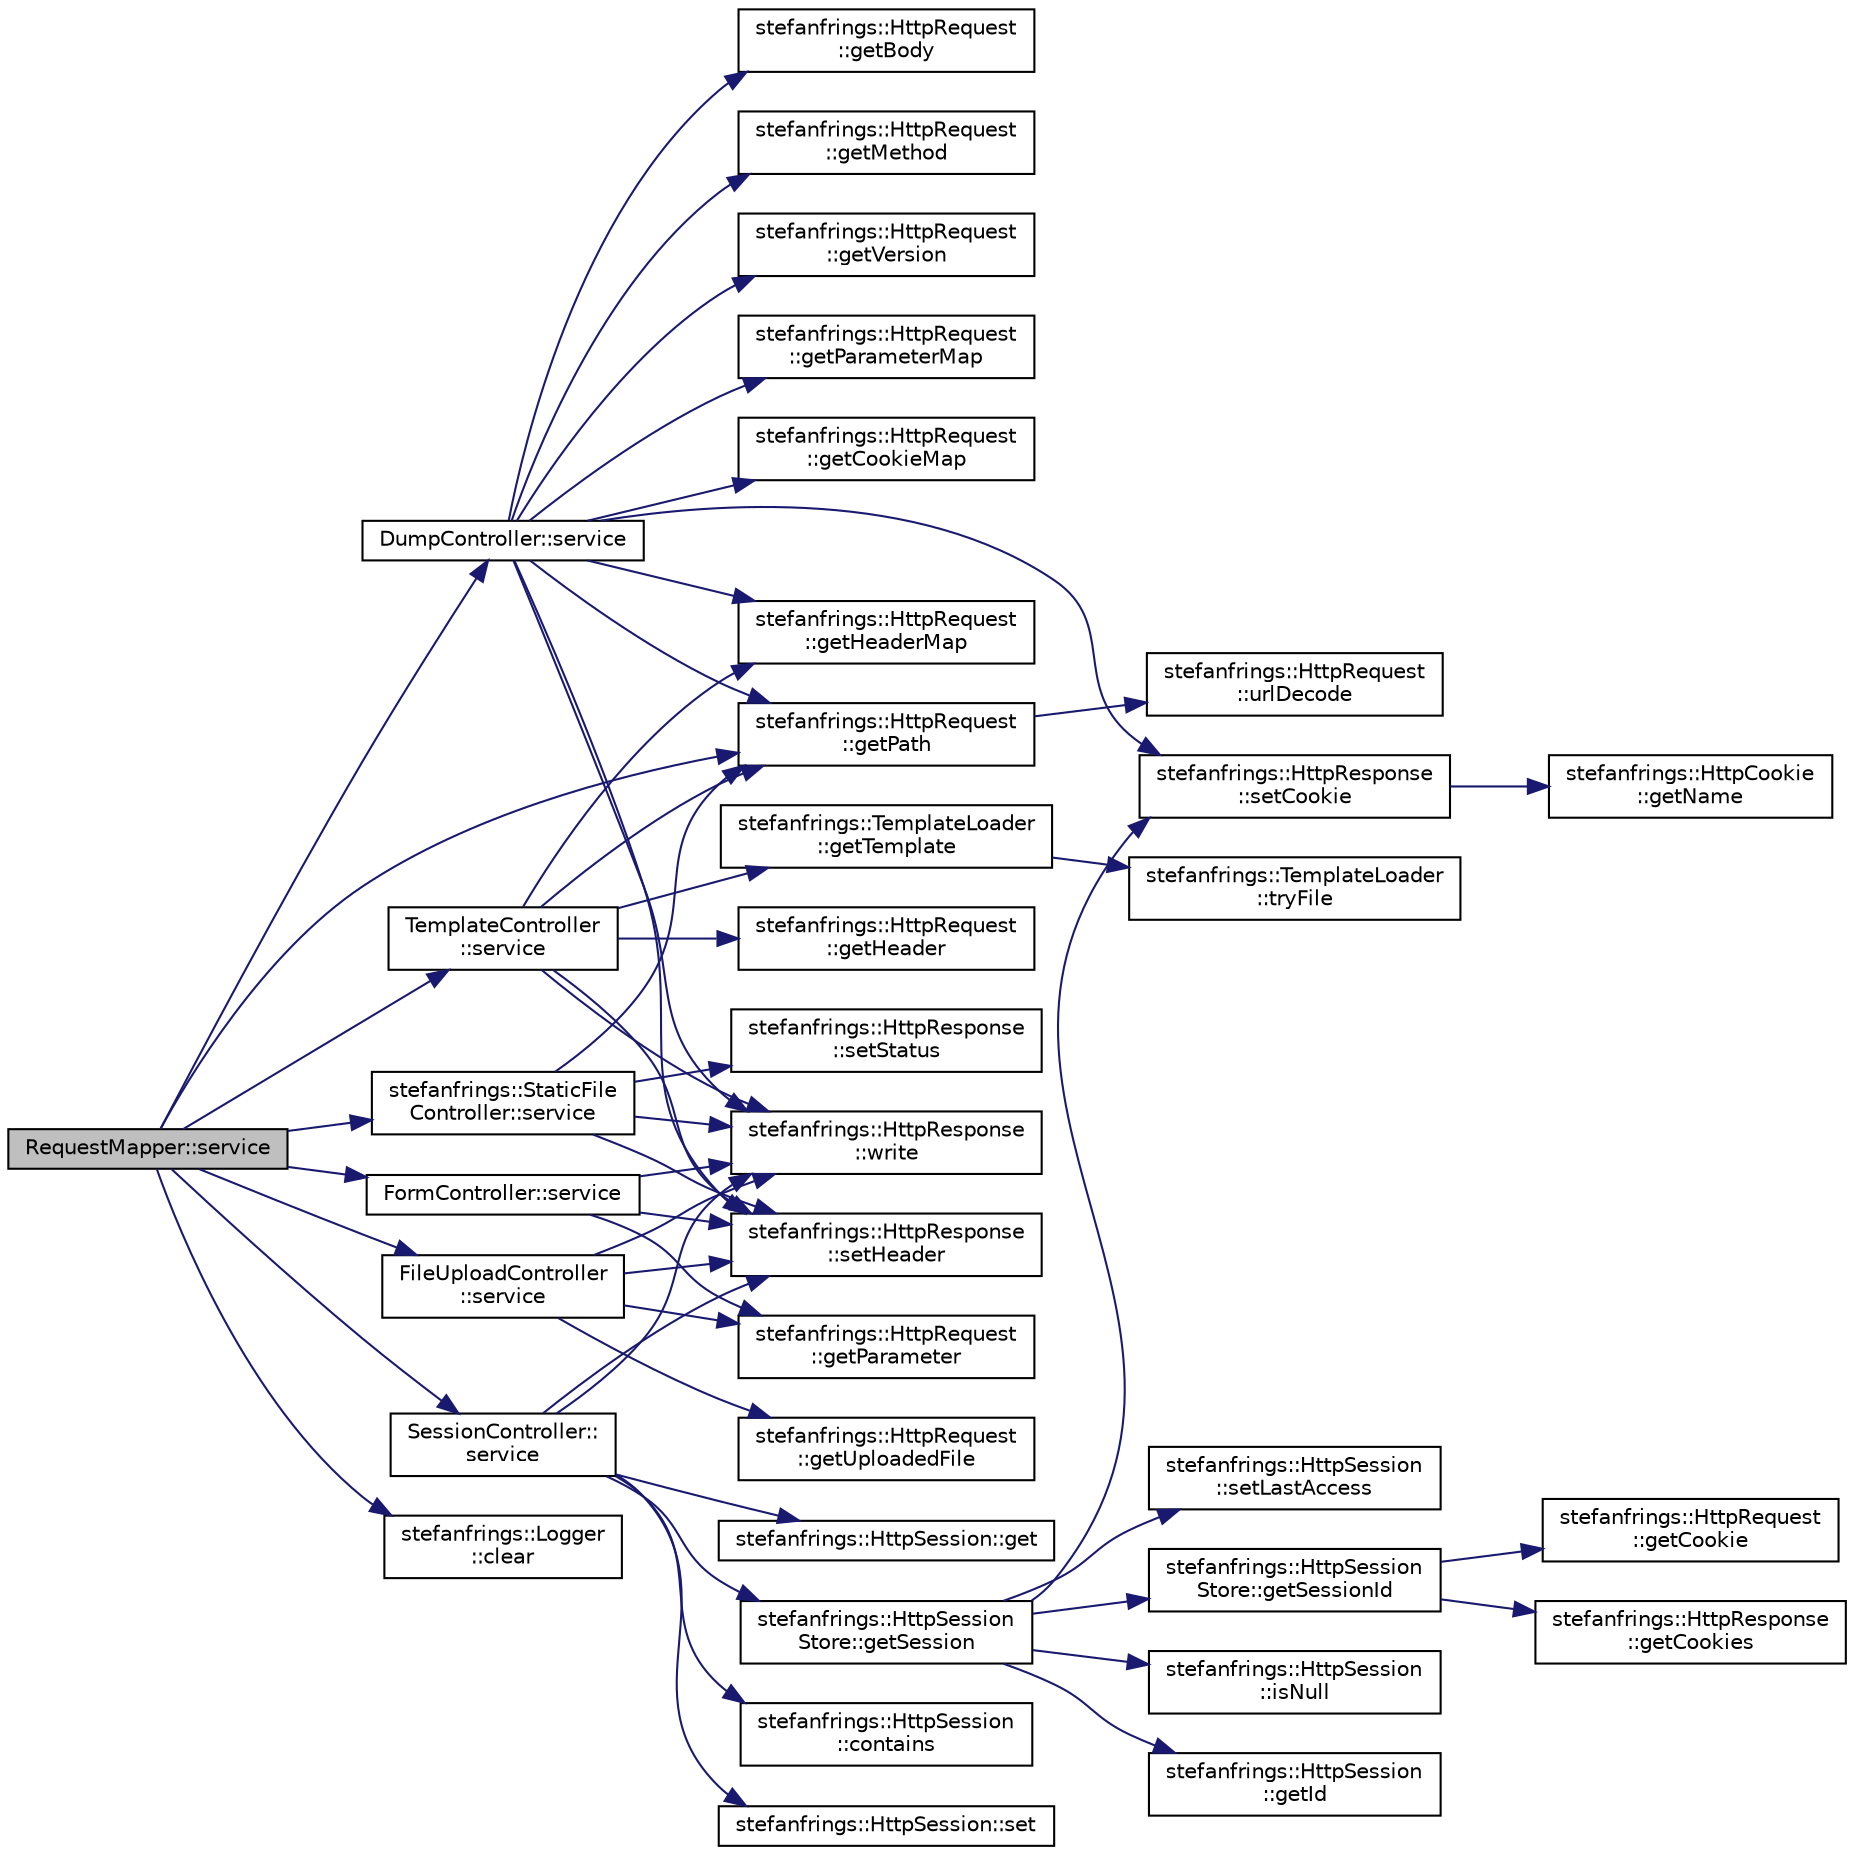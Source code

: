 digraph "RequestMapper::service"
{
  edge [fontname="Helvetica",fontsize="10",labelfontname="Helvetica",labelfontsize="10"];
  node [fontname="Helvetica",fontsize="10",shape=record];
  rankdir="LR";
  Node4 [label="RequestMapper::service",height=0.2,width=0.4,color="black", fillcolor="grey75", style="filled", fontcolor="black"];
  Node4 -> Node5 [color="midnightblue",fontsize="10",style="solid",fontname="Helvetica"];
  Node5 [label="stefanfrings::HttpRequest\l::getPath",height=0.2,width=0.4,color="black", fillcolor="white", style="filled",URL="$classstefanfrings_1_1_http_request.html#a9e9f87cc06cdeae2ca03c97d576c217b"];
  Node5 -> Node6 [color="midnightblue",fontsize="10",style="solid",fontname="Helvetica"];
  Node6 [label="stefanfrings::HttpRequest\l::urlDecode",height=0.2,width=0.4,color="black", fillcolor="white", style="filled",URL="$classstefanfrings_1_1_http_request.html#a83651afcea6094403fb7cdb2d947cd0c"];
  Node4 -> Node7 [color="midnightblue",fontsize="10",style="solid",fontname="Helvetica"];
  Node7 [label="DumpController::service",height=0.2,width=0.4,color="black", fillcolor="white", style="filled",URL="$class_dump_controller.html#ab2d5b920d9b2ec9310d2e57ed1e8e32f"];
  Node7 -> Node8 [color="midnightblue",fontsize="10",style="solid",fontname="Helvetica"];
  Node8 [label="stefanfrings::HttpResponse\l::setHeader",height=0.2,width=0.4,color="black", fillcolor="white", style="filled",URL="$classstefanfrings_1_1_http_response.html#a41029ee24e05e419e6da7ea970bc3724"];
  Node7 -> Node9 [color="midnightblue",fontsize="10",style="solid",fontname="Helvetica"];
  Node9 [label="stefanfrings::HttpResponse\l::setCookie",height=0.2,width=0.4,color="black", fillcolor="white", style="filled",URL="$classstefanfrings_1_1_http_response.html#ac32c7fcc332d3f834ec88ae06b2e7d63"];
  Node9 -> Node10 [color="midnightblue",fontsize="10",style="solid",fontname="Helvetica"];
  Node10 [label="stefanfrings::HttpCookie\l::getName",height=0.2,width=0.4,color="black", fillcolor="white", style="filled",URL="$classstefanfrings_1_1_http_cookie.html#abecd0373e90e3701e82bb4dc630c54a7"];
  Node7 -> Node11 [color="midnightblue",fontsize="10",style="solid",fontname="Helvetica"];
  Node11 [label="stefanfrings::HttpRequest\l::getMethod",height=0.2,width=0.4,color="black", fillcolor="white", style="filled",URL="$classstefanfrings_1_1_http_request.html#ae3c92d9c0f5279c6d5b1bfdb47aaa5e0"];
  Node7 -> Node5 [color="midnightblue",fontsize="10",style="solid",fontname="Helvetica"];
  Node7 -> Node12 [color="midnightblue",fontsize="10",style="solid",fontname="Helvetica"];
  Node12 [label="stefanfrings::HttpRequest\l::getVersion",height=0.2,width=0.4,color="black", fillcolor="white", style="filled",URL="$classstefanfrings_1_1_http_request.html#adfd550673eb70a6477b0c04eb2023bad"];
  Node7 -> Node13 [color="midnightblue",fontsize="10",style="solid",fontname="Helvetica"];
  Node13 [label="stefanfrings::HttpRequest\l::getHeaderMap",height=0.2,width=0.4,color="black", fillcolor="white", style="filled",URL="$classstefanfrings_1_1_http_request.html#a14a7f04cbe53ffc8d54c9b21fbd55704"];
  Node7 -> Node14 [color="midnightblue",fontsize="10",style="solid",fontname="Helvetica"];
  Node14 [label="stefanfrings::HttpRequest\l::getParameterMap",height=0.2,width=0.4,color="black", fillcolor="white", style="filled",URL="$classstefanfrings_1_1_http_request.html#a25c8d4b0ff23dc67bbbbb2b03bba3a5b"];
  Node7 -> Node15 [color="midnightblue",fontsize="10",style="solid",fontname="Helvetica"];
  Node15 [label="stefanfrings::HttpRequest\l::getCookieMap",height=0.2,width=0.4,color="black", fillcolor="white", style="filled",URL="$classstefanfrings_1_1_http_request.html#a408b9110494fbeb1d5e1140bc2a49112"];
  Node7 -> Node16 [color="midnightblue",fontsize="10",style="solid",fontname="Helvetica"];
  Node16 [label="stefanfrings::HttpRequest\l::getBody",height=0.2,width=0.4,color="black", fillcolor="white", style="filled",URL="$classstefanfrings_1_1_http_request.html#abbeb8becf2709b15be3096bcd3b85181"];
  Node7 -> Node17 [color="midnightblue",fontsize="10",style="solid",fontname="Helvetica"];
  Node17 [label="stefanfrings::HttpResponse\l::write",height=0.2,width=0.4,color="black", fillcolor="white", style="filled",URL="$classstefanfrings_1_1_http_response.html#a6e49919cc568835ca6d81fec02533260"];
  Node4 -> Node18 [color="midnightblue",fontsize="10",style="solid",fontname="Helvetica"];
  Node18 [label="TemplateController\l::service",height=0.2,width=0.4,color="black", fillcolor="white", style="filled",URL="$class_template_controller.html#ad34c48cf60094e0deb73aa7145e93eac"];
  Node18 -> Node8 [color="midnightblue",fontsize="10",style="solid",fontname="Helvetica"];
  Node18 -> Node19 [color="midnightblue",fontsize="10",style="solid",fontname="Helvetica"];
  Node19 [label="stefanfrings::TemplateLoader\l::getTemplate",height=0.2,width=0.4,color="black", fillcolor="white", style="filled",URL="$classstefanfrings_1_1_template_loader.html#ae8639b349ec9c9a01ec82ea1ed8d0af8"];
  Node19 -> Node20 [color="midnightblue",fontsize="10",style="solid",fontname="Helvetica"];
  Node20 [label="stefanfrings::TemplateLoader\l::tryFile",height=0.2,width=0.4,color="black", fillcolor="white", style="filled",URL="$classstefanfrings_1_1_template_loader.html#a006cbda0c014ad08199563ea56fc05a3"];
  Node18 -> Node21 [color="midnightblue",fontsize="10",style="solid",fontname="Helvetica"];
  Node21 [label="stefanfrings::HttpRequest\l::getHeader",height=0.2,width=0.4,color="black", fillcolor="white", style="filled",URL="$classstefanfrings_1_1_http_request.html#a490265254cf6ad8b642205aef325d4da"];
  Node18 -> Node5 [color="midnightblue",fontsize="10",style="solid",fontname="Helvetica"];
  Node18 -> Node13 [color="midnightblue",fontsize="10",style="solid",fontname="Helvetica"];
  Node18 -> Node17 [color="midnightblue",fontsize="10",style="solid",fontname="Helvetica"];
  Node4 -> Node22 [color="midnightblue",fontsize="10",style="solid",fontname="Helvetica"];
  Node22 [label="FormController::service",height=0.2,width=0.4,color="black", fillcolor="white", style="filled",URL="$class_form_controller.html#af327951d82e5b89df6e006c370540b7a"];
  Node22 -> Node8 [color="midnightblue",fontsize="10",style="solid",fontname="Helvetica"];
  Node22 -> Node23 [color="midnightblue",fontsize="10",style="solid",fontname="Helvetica"];
  Node23 [label="stefanfrings::HttpRequest\l::getParameter",height=0.2,width=0.4,color="black", fillcolor="white", style="filled",URL="$classstefanfrings_1_1_http_request.html#ad231eca50e6a0cba6b01c5093542447e"];
  Node22 -> Node17 [color="midnightblue",fontsize="10",style="solid",fontname="Helvetica"];
  Node4 -> Node24 [color="midnightblue",fontsize="10",style="solid",fontname="Helvetica"];
  Node24 [label="FileUploadController\l::service",height=0.2,width=0.4,color="black", fillcolor="white", style="filled",URL="$class_file_upload_controller.html#adfa8811a91e6f1ddf7f28f4d98cb1679"];
  Node24 -> Node23 [color="midnightblue",fontsize="10",style="solid",fontname="Helvetica"];
  Node24 -> Node8 [color="midnightblue",fontsize="10",style="solid",fontname="Helvetica"];
  Node24 -> Node25 [color="midnightblue",fontsize="10",style="solid",fontname="Helvetica"];
  Node25 [label="stefanfrings::HttpRequest\l::getUploadedFile",height=0.2,width=0.4,color="black", fillcolor="white", style="filled",URL="$classstefanfrings_1_1_http_request.html#ac85c0bf7867adf6145902c51d4bc4701"];
  Node24 -> Node17 [color="midnightblue",fontsize="10",style="solid",fontname="Helvetica"];
  Node4 -> Node26 [color="midnightblue",fontsize="10",style="solid",fontname="Helvetica"];
  Node26 [label="SessionController::\lservice",height=0.2,width=0.4,color="black", fillcolor="white", style="filled",URL="$class_session_controller.html#a2eb65af29d53ff51d709cc892611d5a9"];
  Node26 -> Node8 [color="midnightblue",fontsize="10",style="solid",fontname="Helvetica"];
  Node26 -> Node27 [color="midnightblue",fontsize="10",style="solid",fontname="Helvetica"];
  Node27 [label="stefanfrings::HttpSession\lStore::getSession",height=0.2,width=0.4,color="black", fillcolor="white", style="filled",URL="$classstefanfrings_1_1_http_session_store.html#aeaf8409e1844366c12f18fd34d477a31"];
  Node27 -> Node28 [color="midnightblue",fontsize="10",style="solid",fontname="Helvetica"];
  Node28 [label="stefanfrings::HttpSession\lStore::getSessionId",height=0.2,width=0.4,color="black", fillcolor="white", style="filled",URL="$classstefanfrings_1_1_http_session_store.html#aaf9147137698db03b322ea93de548fba"];
  Node28 -> Node29 [color="midnightblue",fontsize="10",style="solid",fontname="Helvetica"];
  Node29 [label="stefanfrings::HttpResponse\l::getCookies",height=0.2,width=0.4,color="black", fillcolor="white", style="filled",URL="$classstefanfrings_1_1_http_response.html#a1bcd416f520020e944900e35ab51864c"];
  Node28 -> Node30 [color="midnightblue",fontsize="10",style="solid",fontname="Helvetica"];
  Node30 [label="stefanfrings::HttpRequest\l::getCookie",height=0.2,width=0.4,color="black", fillcolor="white", style="filled",URL="$classstefanfrings_1_1_http_request.html#a8df857484bbe4cc8362ddd49a604f649"];
  Node27 -> Node31 [color="midnightblue",fontsize="10",style="solid",fontname="Helvetica"];
  Node31 [label="stefanfrings::HttpSession\l::isNull",height=0.2,width=0.4,color="black", fillcolor="white", style="filled",URL="$classstefanfrings_1_1_http_session.html#a195963a20805ad00e0eacd90c0194d84"];
  Node27 -> Node9 [color="midnightblue",fontsize="10",style="solid",fontname="Helvetica"];
  Node27 -> Node32 [color="midnightblue",fontsize="10",style="solid",fontname="Helvetica"];
  Node32 [label="stefanfrings::HttpSession\l::getId",height=0.2,width=0.4,color="black", fillcolor="white", style="filled",URL="$classstefanfrings_1_1_http_session.html#a40a020b5fa0350f28fd40891642c967e"];
  Node27 -> Node33 [color="midnightblue",fontsize="10",style="solid",fontname="Helvetica"];
  Node33 [label="stefanfrings::HttpSession\l::setLastAccess",height=0.2,width=0.4,color="black", fillcolor="white", style="filled",URL="$classstefanfrings_1_1_http_session.html#a3e27faa5905e05aefa8feca7fbddfb70"];
  Node26 -> Node34 [color="midnightblue",fontsize="10",style="solid",fontname="Helvetica"];
  Node34 [label="stefanfrings::HttpSession\l::contains",height=0.2,width=0.4,color="black", fillcolor="white", style="filled",URL="$classstefanfrings_1_1_http_session.html#a5941c26024d0f026ae11668321353f70"];
  Node26 -> Node17 [color="midnightblue",fontsize="10",style="solid",fontname="Helvetica"];
  Node26 -> Node35 [color="midnightblue",fontsize="10",style="solid",fontname="Helvetica"];
  Node35 [label="stefanfrings::HttpSession::set",height=0.2,width=0.4,color="black", fillcolor="white", style="filled",URL="$classstefanfrings_1_1_http_session.html#a777e082016803939b9ba5b7e4a7c9ab0"];
  Node26 -> Node36 [color="midnightblue",fontsize="10",style="solid",fontname="Helvetica"];
  Node36 [label="stefanfrings::HttpSession::get",height=0.2,width=0.4,color="black", fillcolor="white", style="filled",URL="$classstefanfrings_1_1_http_session.html#a6e5ae2c6d598511ca64acca9be0421be"];
  Node4 -> Node37 [color="midnightblue",fontsize="10",style="solid",fontname="Helvetica"];
  Node37 [label="stefanfrings::StaticFile\lController::service",height=0.2,width=0.4,color="black", fillcolor="white", style="filled",URL="$classstefanfrings_1_1_static_file_controller.html#a88bbd874c62c8335d0775629b22871a1"];
  Node37 -> Node5 [color="midnightblue",fontsize="10",style="solid",fontname="Helvetica"];
  Node37 -> Node8 [color="midnightblue",fontsize="10",style="solid",fontname="Helvetica"];
  Node37 -> Node17 [color="midnightblue",fontsize="10",style="solid",fontname="Helvetica"];
  Node37 -> Node38 [color="midnightblue",fontsize="10",style="solid",fontname="Helvetica"];
  Node38 [label="stefanfrings::HttpResponse\l::setStatus",height=0.2,width=0.4,color="black", fillcolor="white", style="filled",URL="$classstefanfrings_1_1_http_response.html#a07af281f6437c377e6f729051ce4e13c"];
  Node4 -> Node39 [color="midnightblue",fontsize="10",style="solid",fontname="Helvetica"];
  Node39 [label="stefanfrings::Logger\l::clear",height=0.2,width=0.4,color="black", fillcolor="white", style="filled",URL="$classstefanfrings_1_1_logger.html#a4dc933a2f38098fc539f7e17fc39da41"];
}
